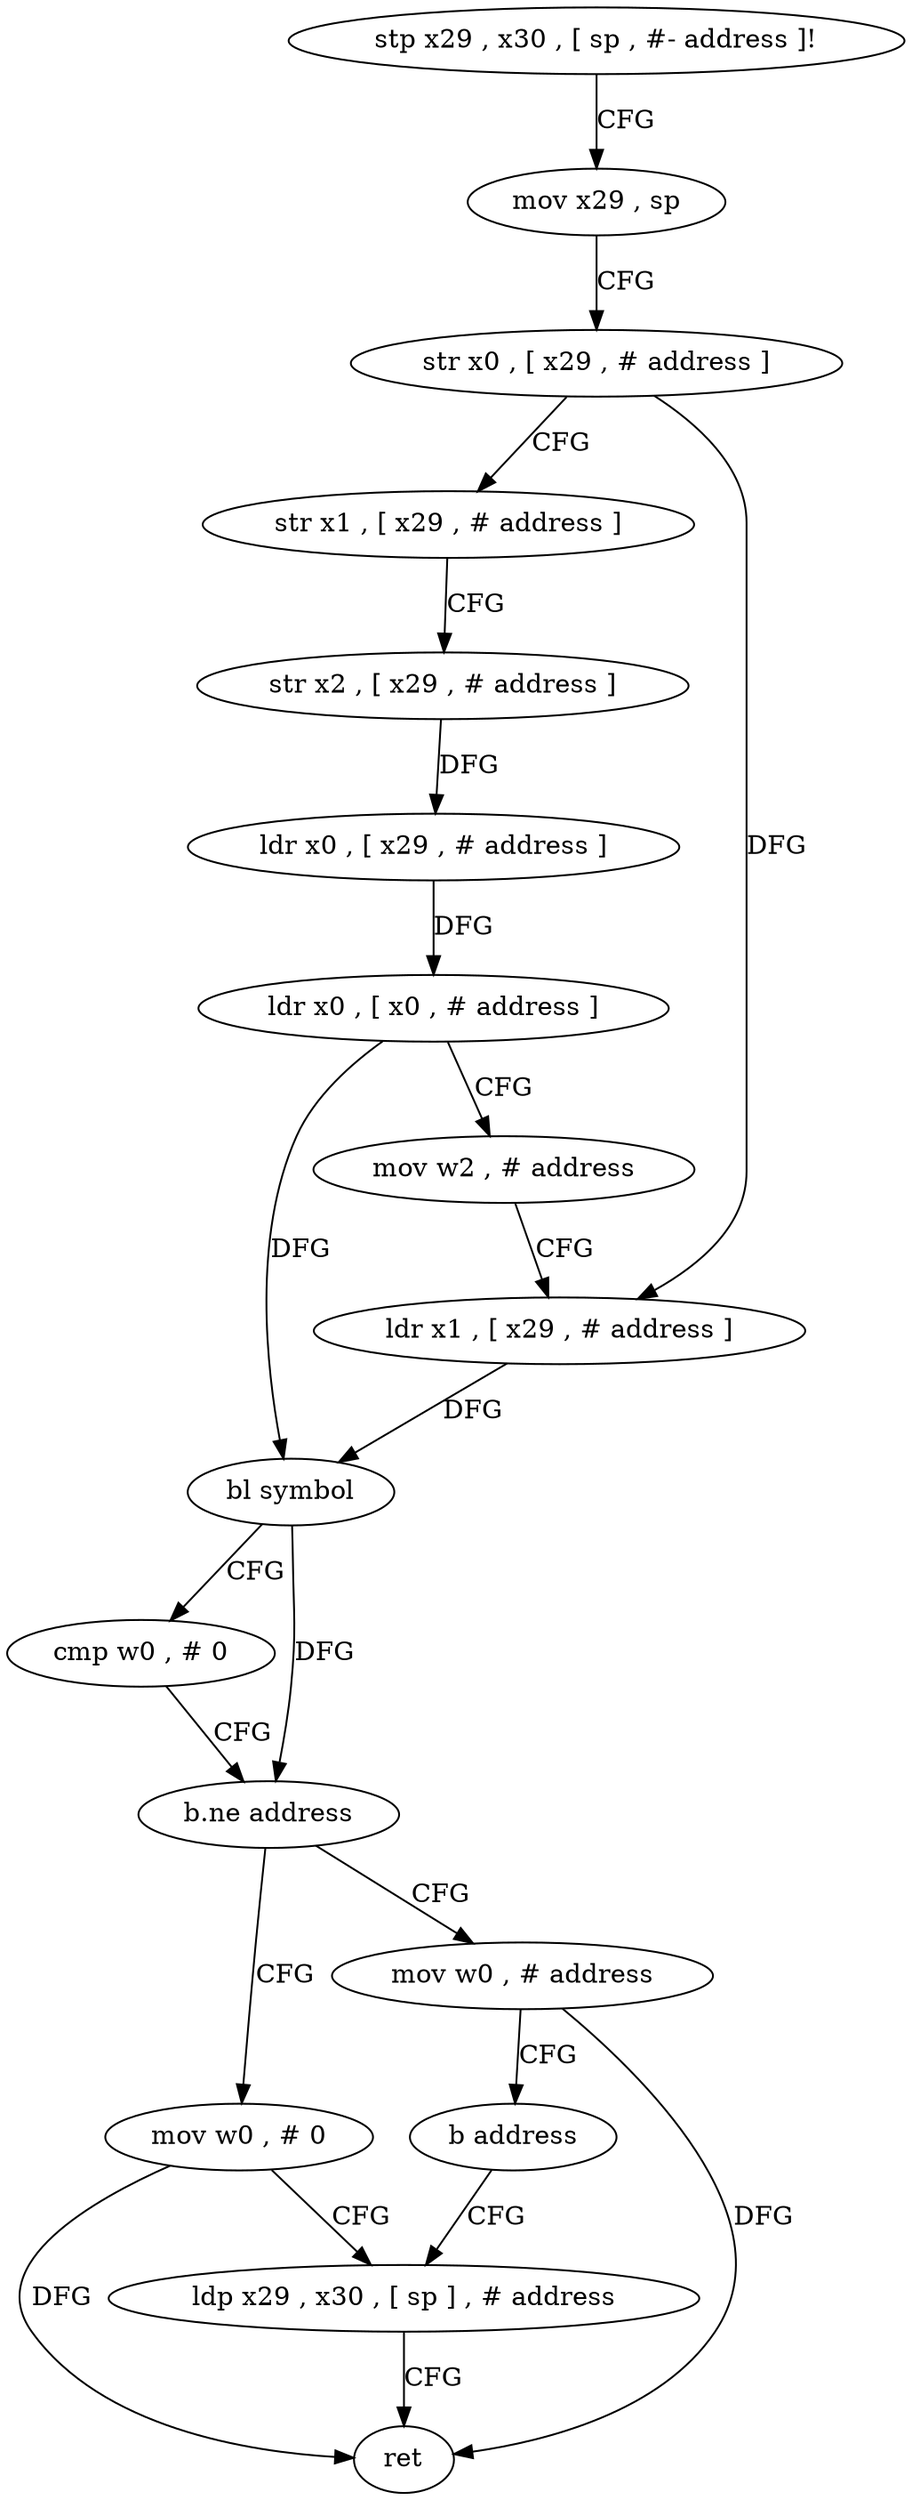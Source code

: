 digraph "func" {
"4218320" [label = "stp x29 , x30 , [ sp , #- address ]!" ]
"4218324" [label = "mov x29 , sp" ]
"4218328" [label = "str x0 , [ x29 , # address ]" ]
"4218332" [label = "str x1 , [ x29 , # address ]" ]
"4218336" [label = "str x2 , [ x29 , # address ]" ]
"4218340" [label = "ldr x0 , [ x29 , # address ]" ]
"4218344" [label = "ldr x0 , [ x0 , # address ]" ]
"4218348" [label = "mov w2 , # address" ]
"4218352" [label = "ldr x1 , [ x29 , # address ]" ]
"4218356" [label = "bl symbol" ]
"4218360" [label = "cmp w0 , # 0" ]
"4218364" [label = "b.ne address" ]
"4218376" [label = "mov w0 , # 0" ]
"4218368" [label = "mov w0 , # address" ]
"4218380" [label = "ldp x29 , x30 , [ sp ] , # address" ]
"4218372" [label = "b address" ]
"4218384" [label = "ret" ]
"4218320" -> "4218324" [ label = "CFG" ]
"4218324" -> "4218328" [ label = "CFG" ]
"4218328" -> "4218332" [ label = "CFG" ]
"4218328" -> "4218352" [ label = "DFG" ]
"4218332" -> "4218336" [ label = "CFG" ]
"4218336" -> "4218340" [ label = "DFG" ]
"4218340" -> "4218344" [ label = "DFG" ]
"4218344" -> "4218348" [ label = "CFG" ]
"4218344" -> "4218356" [ label = "DFG" ]
"4218348" -> "4218352" [ label = "CFG" ]
"4218352" -> "4218356" [ label = "DFG" ]
"4218356" -> "4218360" [ label = "CFG" ]
"4218356" -> "4218364" [ label = "DFG" ]
"4218360" -> "4218364" [ label = "CFG" ]
"4218364" -> "4218376" [ label = "CFG" ]
"4218364" -> "4218368" [ label = "CFG" ]
"4218376" -> "4218380" [ label = "CFG" ]
"4218376" -> "4218384" [ label = "DFG" ]
"4218368" -> "4218372" [ label = "CFG" ]
"4218368" -> "4218384" [ label = "DFG" ]
"4218380" -> "4218384" [ label = "CFG" ]
"4218372" -> "4218380" [ label = "CFG" ]
}
